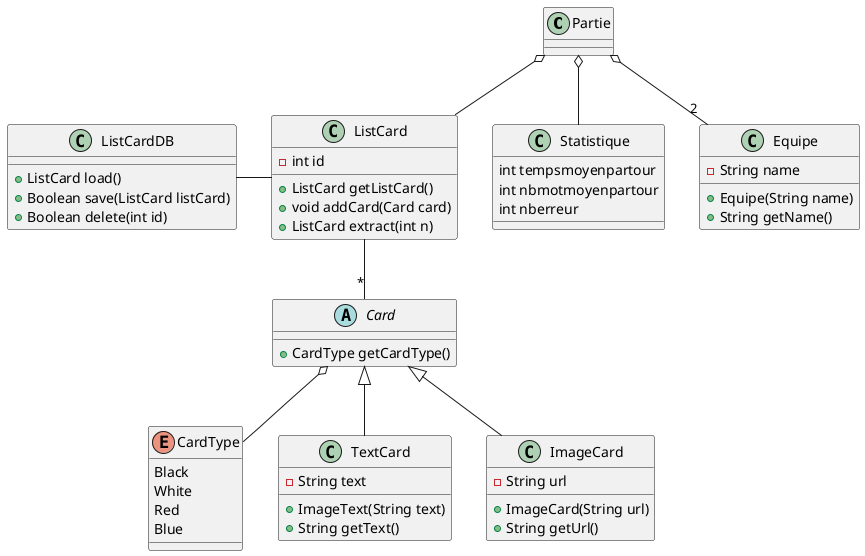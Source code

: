 @startuml classes

class Partie {
  
}

abstract class Card {

    + CardType getCardType()
}

Card o-- CardType

enum CardType { 
    Black 
    White 
    Red 
    Blue
}

class ListCard {
    - int id

    + ListCard getListCard()
    + void addCard(Card card)
    + ListCard extract(int n)
}

ListCard -- "*" Card
Partie o-- ListCard

class TextCard extends Card {
    - String text

    + ImageText(String text)
    + String getText()
}

class ImageCard extends Card {
    - String url

    + ImageCard(String url)
    + String getUrl()
}

class ListCardDB {

    + ListCard load()
    + Boolean save(ListCard listCard)
    + Boolean delete(int id)
}

ListCardDB - ListCard

class Statistique {
    int tempsmoyenpartour
    int nbmotmoyenpartour
    int nberreur
}


Partie o-- Statistique

class Equipe {
    - String name

    + Equipe(String name)
    + String getName()
}

Partie o-- "2" Equipe

@enduml